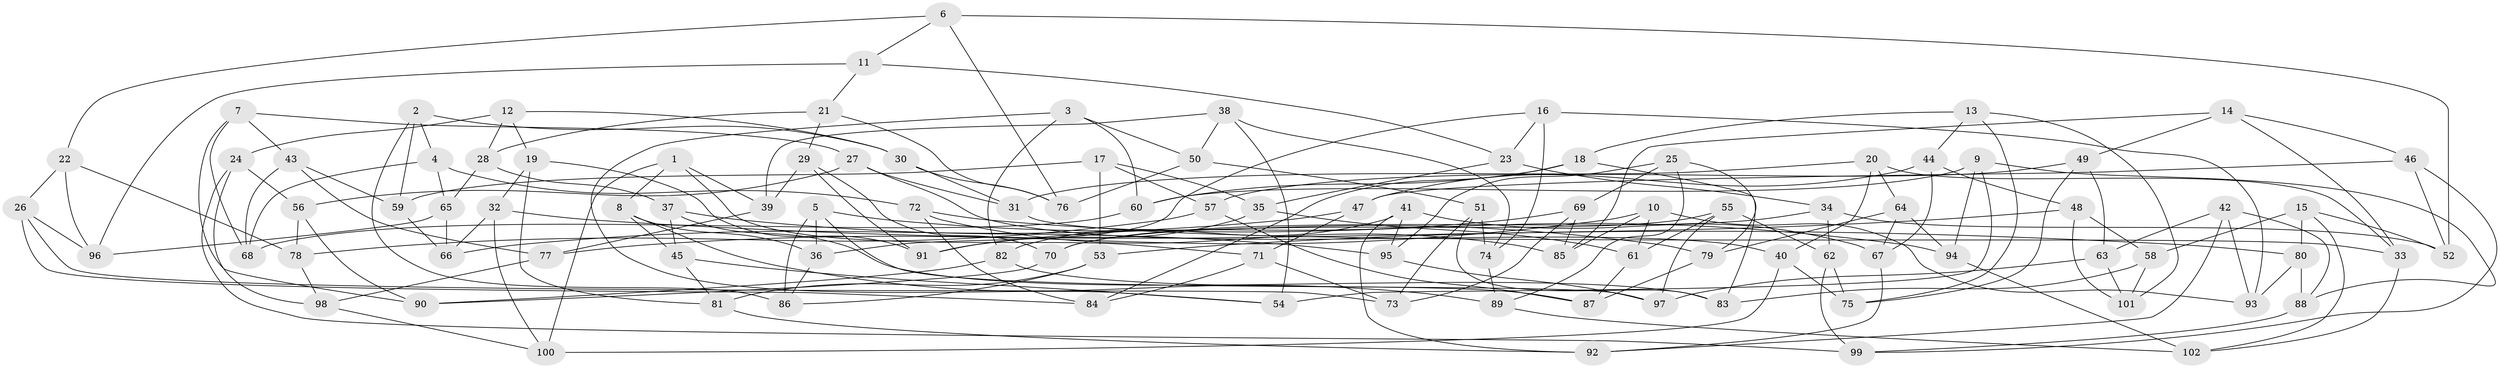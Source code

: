 // coarse degree distribution, {4: 0.6065573770491803, 3: 0.09836065573770492, 7: 0.04918032786885246, 5: 0.11475409836065574, 8: 0.01639344262295082, 10: 0.01639344262295082, 6: 0.04918032786885246, 13: 0.01639344262295082, 9: 0.01639344262295082, 2: 0.01639344262295082}
// Generated by graph-tools (version 1.1) at 2025/01/03/04/25 22:01:57]
// undirected, 102 vertices, 204 edges
graph export_dot {
graph [start="1"]
  node [color=gray90,style=filled];
  1;
  2;
  3;
  4;
  5;
  6;
  7;
  8;
  9;
  10;
  11;
  12;
  13;
  14;
  15;
  16;
  17;
  18;
  19;
  20;
  21;
  22;
  23;
  24;
  25;
  26;
  27;
  28;
  29;
  30;
  31;
  32;
  33;
  34;
  35;
  36;
  37;
  38;
  39;
  40;
  41;
  42;
  43;
  44;
  45;
  46;
  47;
  48;
  49;
  50;
  51;
  52;
  53;
  54;
  55;
  56;
  57;
  58;
  59;
  60;
  61;
  62;
  63;
  64;
  65;
  66;
  67;
  68;
  69;
  70;
  71;
  72;
  73;
  74;
  75;
  76;
  77;
  78;
  79;
  80;
  81;
  82;
  83;
  84;
  85;
  86;
  87;
  88;
  89;
  90;
  91;
  92;
  93;
  94;
  95;
  96;
  97;
  98;
  99;
  100;
  101;
  102;
  1 -- 8;
  1 -- 71;
  1 -- 39;
  1 -- 100;
  2 -- 4;
  2 -- 59;
  2 -- 30;
  2 -- 86;
  3 -- 60;
  3 -- 50;
  3 -- 82;
  3 -- 54;
  4 -- 65;
  4 -- 68;
  4 -- 72;
  5 -- 79;
  5 -- 36;
  5 -- 97;
  5 -- 86;
  6 -- 22;
  6 -- 11;
  6 -- 52;
  6 -- 76;
  7 -- 68;
  7 -- 90;
  7 -- 43;
  7 -- 27;
  8 -- 89;
  8 -- 36;
  8 -- 45;
  9 -- 60;
  9 -- 88;
  9 -- 94;
  9 -- 54;
  10 -- 77;
  10 -- 85;
  10 -- 61;
  10 -- 93;
  11 -- 96;
  11 -- 21;
  11 -- 23;
  12 -- 28;
  12 -- 30;
  12 -- 19;
  12 -- 24;
  13 -- 18;
  13 -- 44;
  13 -- 75;
  13 -- 101;
  14 -- 49;
  14 -- 85;
  14 -- 46;
  14 -- 33;
  15 -- 58;
  15 -- 102;
  15 -- 52;
  15 -- 80;
  16 -- 93;
  16 -- 74;
  16 -- 23;
  16 -- 36;
  17 -- 35;
  17 -- 57;
  17 -- 59;
  17 -- 53;
  18 -- 60;
  18 -- 84;
  18 -- 83;
  19 -- 32;
  19 -- 91;
  19 -- 81;
  20 -- 31;
  20 -- 64;
  20 -- 33;
  20 -- 40;
  21 -- 28;
  21 -- 76;
  21 -- 29;
  22 -- 78;
  22 -- 96;
  22 -- 26;
  23 -- 35;
  23 -- 34;
  24 -- 98;
  24 -- 56;
  24 -- 99;
  25 -- 79;
  25 -- 69;
  25 -- 95;
  25 -- 89;
  26 -- 73;
  26 -- 96;
  26 -- 84;
  27 -- 56;
  27 -- 31;
  27 -- 40;
  28 -- 37;
  28 -- 65;
  29 -- 91;
  29 -- 70;
  29 -- 39;
  30 -- 76;
  30 -- 31;
  31 -- 33;
  32 -- 66;
  32 -- 100;
  32 -- 80;
  33 -- 102;
  34 -- 70;
  34 -- 62;
  34 -- 52;
  35 -- 61;
  35 -- 91;
  36 -- 86;
  37 -- 83;
  37 -- 45;
  37 -- 95;
  38 -- 74;
  38 -- 54;
  38 -- 39;
  38 -- 50;
  39 -- 77;
  40 -- 75;
  40 -- 100;
  41 -- 82;
  41 -- 67;
  41 -- 95;
  41 -- 92;
  42 -- 93;
  42 -- 63;
  42 -- 92;
  42 -- 88;
  43 -- 68;
  43 -- 77;
  43 -- 59;
  44 -- 48;
  44 -- 67;
  44 -- 47;
  45 -- 81;
  45 -- 54;
  46 -- 47;
  46 -- 52;
  46 -- 99;
  47 -- 66;
  47 -- 71;
  48 -- 58;
  48 -- 101;
  48 -- 53;
  49 -- 63;
  49 -- 57;
  49 -- 75;
  50 -- 76;
  50 -- 51;
  51 -- 74;
  51 -- 83;
  51 -- 73;
  53 -- 86;
  53 -- 81;
  55 -- 70;
  55 -- 62;
  55 -- 97;
  55 -- 61;
  56 -- 90;
  56 -- 78;
  57 -- 87;
  57 -- 78;
  58 -- 101;
  58 -- 83;
  59 -- 66;
  60 -- 68;
  61 -- 87;
  62 -- 99;
  62 -- 75;
  63 -- 101;
  63 -- 97;
  64 -- 79;
  64 -- 94;
  64 -- 67;
  65 -- 66;
  65 -- 96;
  67 -- 92;
  69 -- 73;
  69 -- 91;
  69 -- 85;
  70 -- 90;
  71 -- 73;
  71 -- 84;
  72 -- 85;
  72 -- 94;
  72 -- 84;
  74 -- 89;
  77 -- 98;
  78 -- 98;
  79 -- 87;
  80 -- 93;
  80 -- 88;
  81 -- 92;
  82 -- 87;
  82 -- 90;
  88 -- 99;
  89 -- 102;
  94 -- 102;
  95 -- 97;
  98 -- 100;
}
